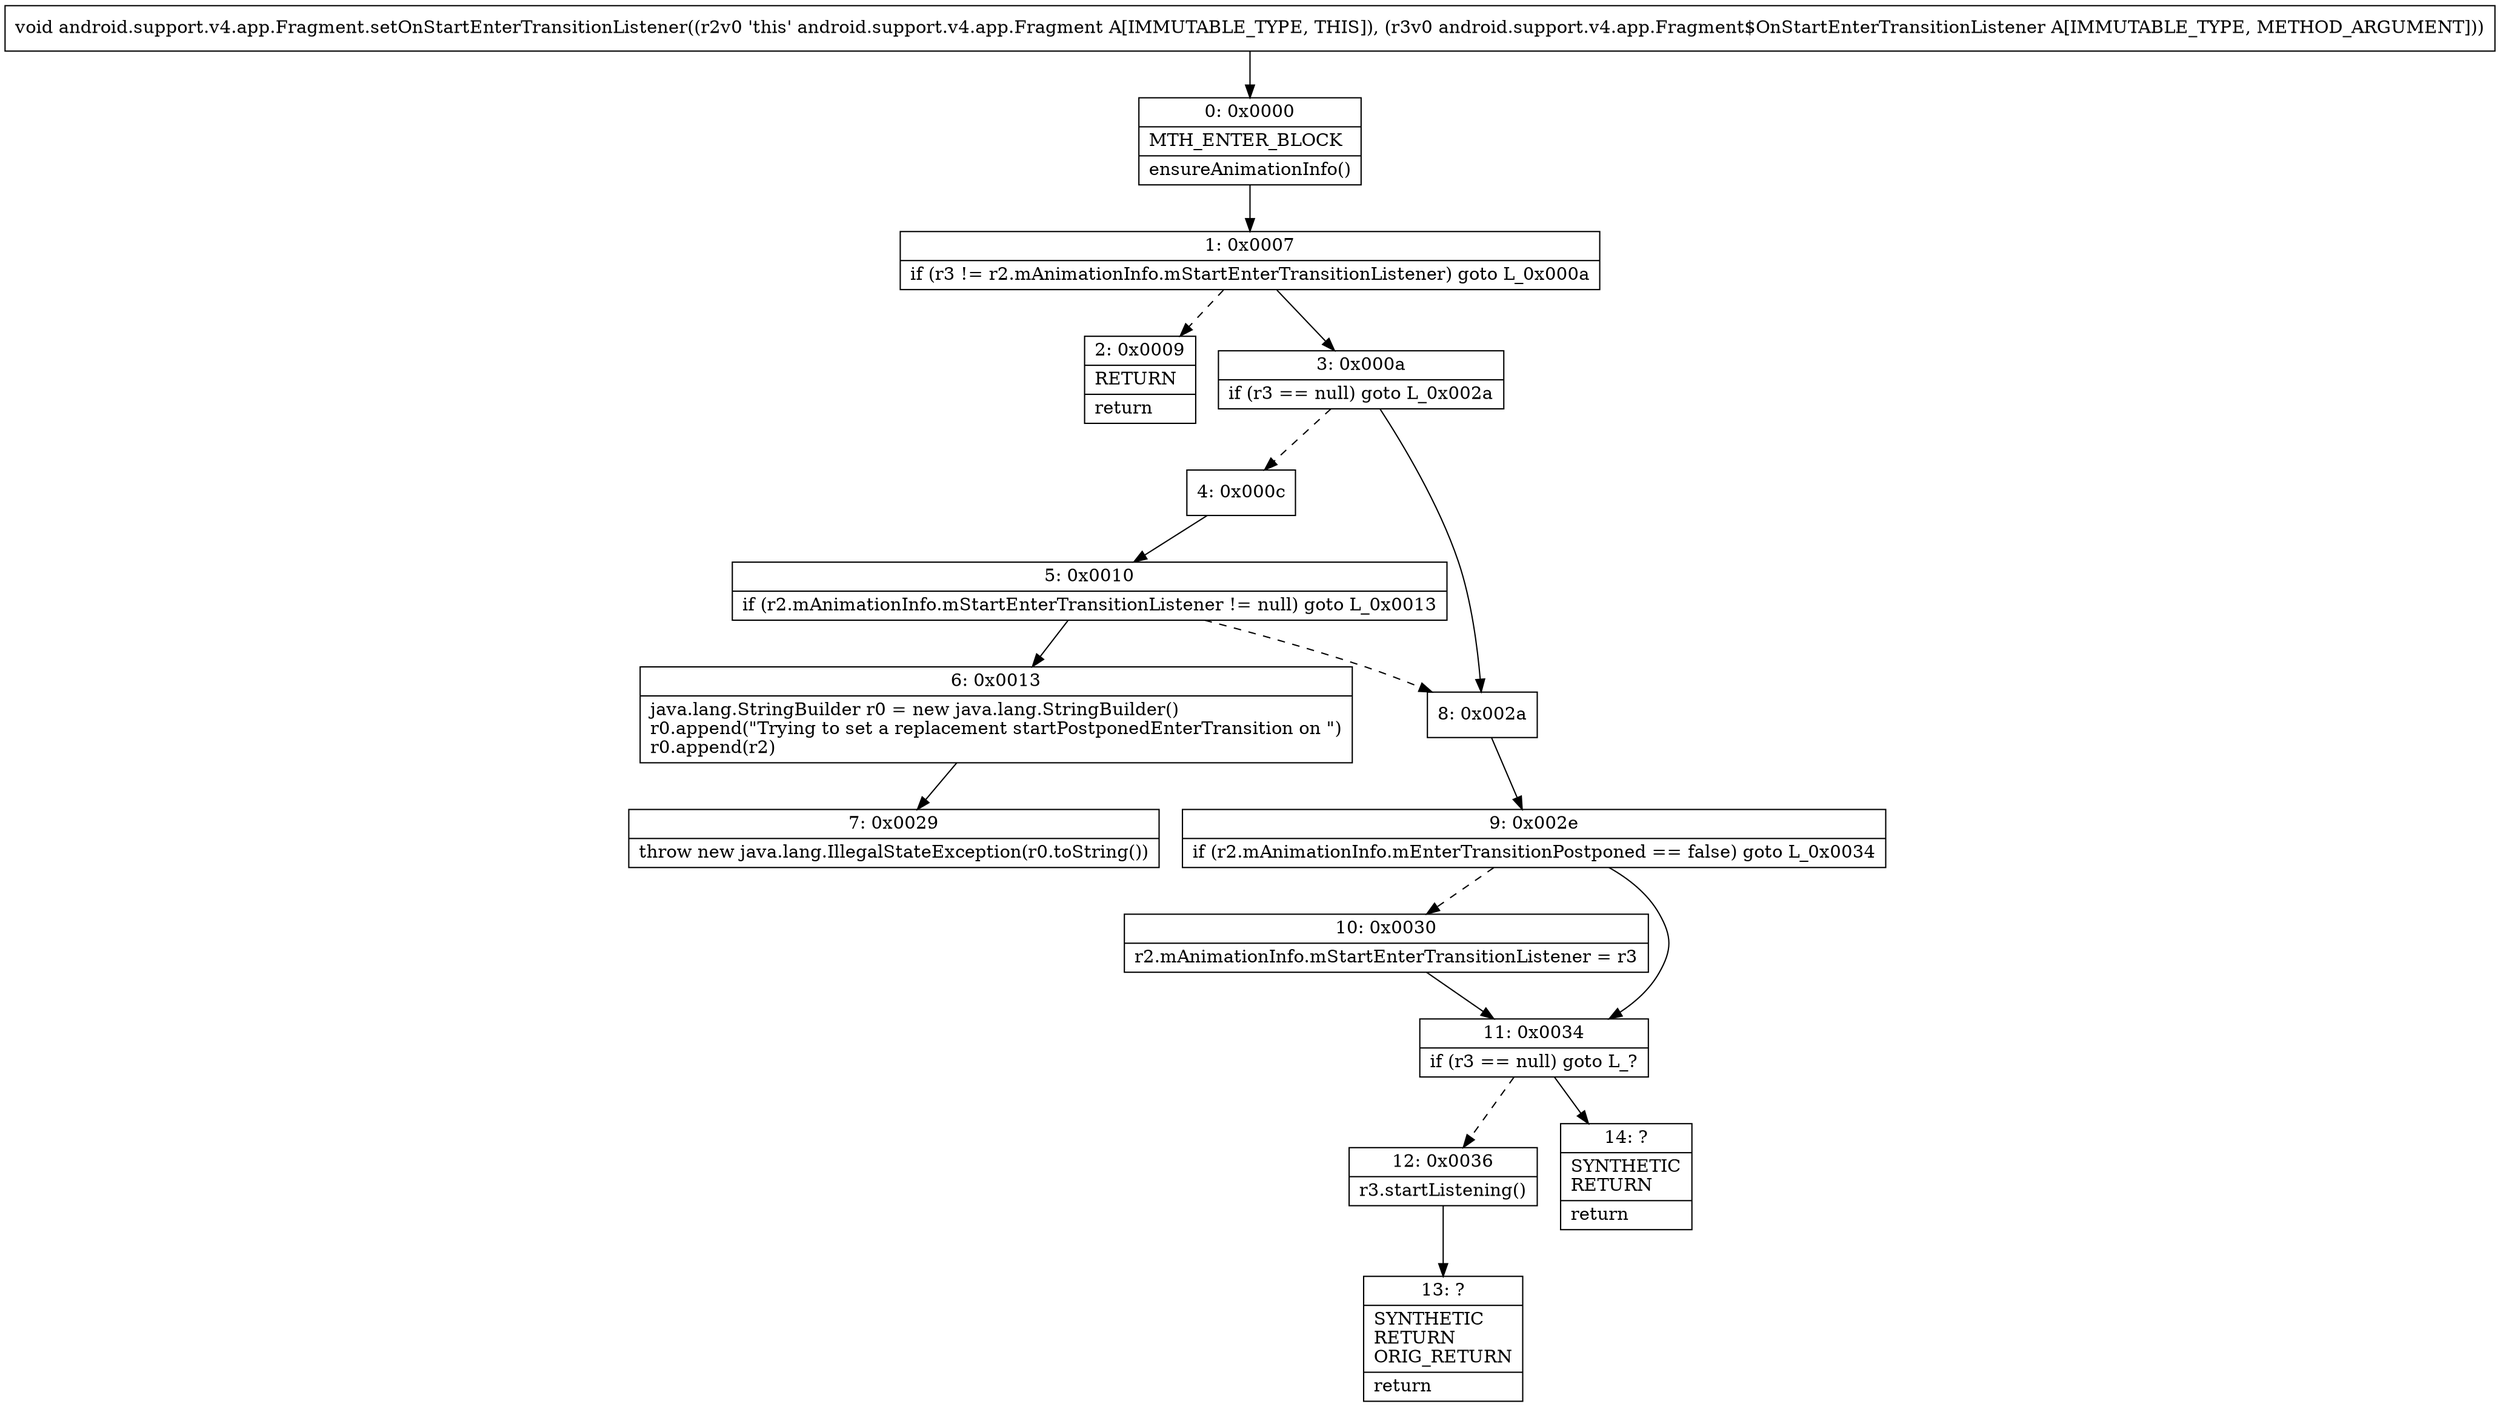 digraph "CFG forandroid.support.v4.app.Fragment.setOnStartEnterTransitionListener(Landroid\/support\/v4\/app\/Fragment$OnStartEnterTransitionListener;)V" {
Node_0 [shape=record,label="{0\:\ 0x0000|MTH_ENTER_BLOCK\l|ensureAnimationInfo()\l}"];
Node_1 [shape=record,label="{1\:\ 0x0007|if (r3 != r2.mAnimationInfo.mStartEnterTransitionListener) goto L_0x000a\l}"];
Node_2 [shape=record,label="{2\:\ 0x0009|RETURN\l|return\l}"];
Node_3 [shape=record,label="{3\:\ 0x000a|if (r3 == null) goto L_0x002a\l}"];
Node_4 [shape=record,label="{4\:\ 0x000c}"];
Node_5 [shape=record,label="{5\:\ 0x0010|if (r2.mAnimationInfo.mStartEnterTransitionListener != null) goto L_0x0013\l}"];
Node_6 [shape=record,label="{6\:\ 0x0013|java.lang.StringBuilder r0 = new java.lang.StringBuilder()\lr0.append(\"Trying to set a replacement startPostponedEnterTransition on \")\lr0.append(r2)\l}"];
Node_7 [shape=record,label="{7\:\ 0x0029|throw new java.lang.IllegalStateException(r0.toString())\l}"];
Node_8 [shape=record,label="{8\:\ 0x002a}"];
Node_9 [shape=record,label="{9\:\ 0x002e|if (r2.mAnimationInfo.mEnterTransitionPostponed == false) goto L_0x0034\l}"];
Node_10 [shape=record,label="{10\:\ 0x0030|r2.mAnimationInfo.mStartEnterTransitionListener = r3\l}"];
Node_11 [shape=record,label="{11\:\ 0x0034|if (r3 == null) goto L_?\l}"];
Node_12 [shape=record,label="{12\:\ 0x0036|r3.startListening()\l}"];
Node_13 [shape=record,label="{13\:\ ?|SYNTHETIC\lRETURN\lORIG_RETURN\l|return\l}"];
Node_14 [shape=record,label="{14\:\ ?|SYNTHETIC\lRETURN\l|return\l}"];
MethodNode[shape=record,label="{void android.support.v4.app.Fragment.setOnStartEnterTransitionListener((r2v0 'this' android.support.v4.app.Fragment A[IMMUTABLE_TYPE, THIS]), (r3v0 android.support.v4.app.Fragment$OnStartEnterTransitionListener A[IMMUTABLE_TYPE, METHOD_ARGUMENT])) }"];
MethodNode -> Node_0;
Node_0 -> Node_1;
Node_1 -> Node_2[style=dashed];
Node_1 -> Node_3;
Node_3 -> Node_4[style=dashed];
Node_3 -> Node_8;
Node_4 -> Node_5;
Node_5 -> Node_6;
Node_5 -> Node_8[style=dashed];
Node_6 -> Node_7;
Node_8 -> Node_9;
Node_9 -> Node_10[style=dashed];
Node_9 -> Node_11;
Node_10 -> Node_11;
Node_11 -> Node_12[style=dashed];
Node_11 -> Node_14;
Node_12 -> Node_13;
}

